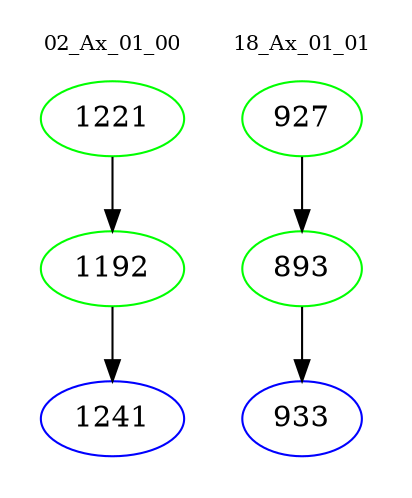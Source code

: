digraph{
subgraph cluster_0 {
color = white
label = "02_Ax_01_00";
fontsize=10;
T0_1221 [label="1221", color="green"]
T0_1221 -> T0_1192 [color="black"]
T0_1192 [label="1192", color="green"]
T0_1192 -> T0_1241 [color="black"]
T0_1241 [label="1241", color="blue"]
}
subgraph cluster_1 {
color = white
label = "18_Ax_01_01";
fontsize=10;
T1_927 [label="927", color="green"]
T1_927 -> T1_893 [color="black"]
T1_893 [label="893", color="green"]
T1_893 -> T1_933 [color="black"]
T1_933 [label="933", color="blue"]
}
}
